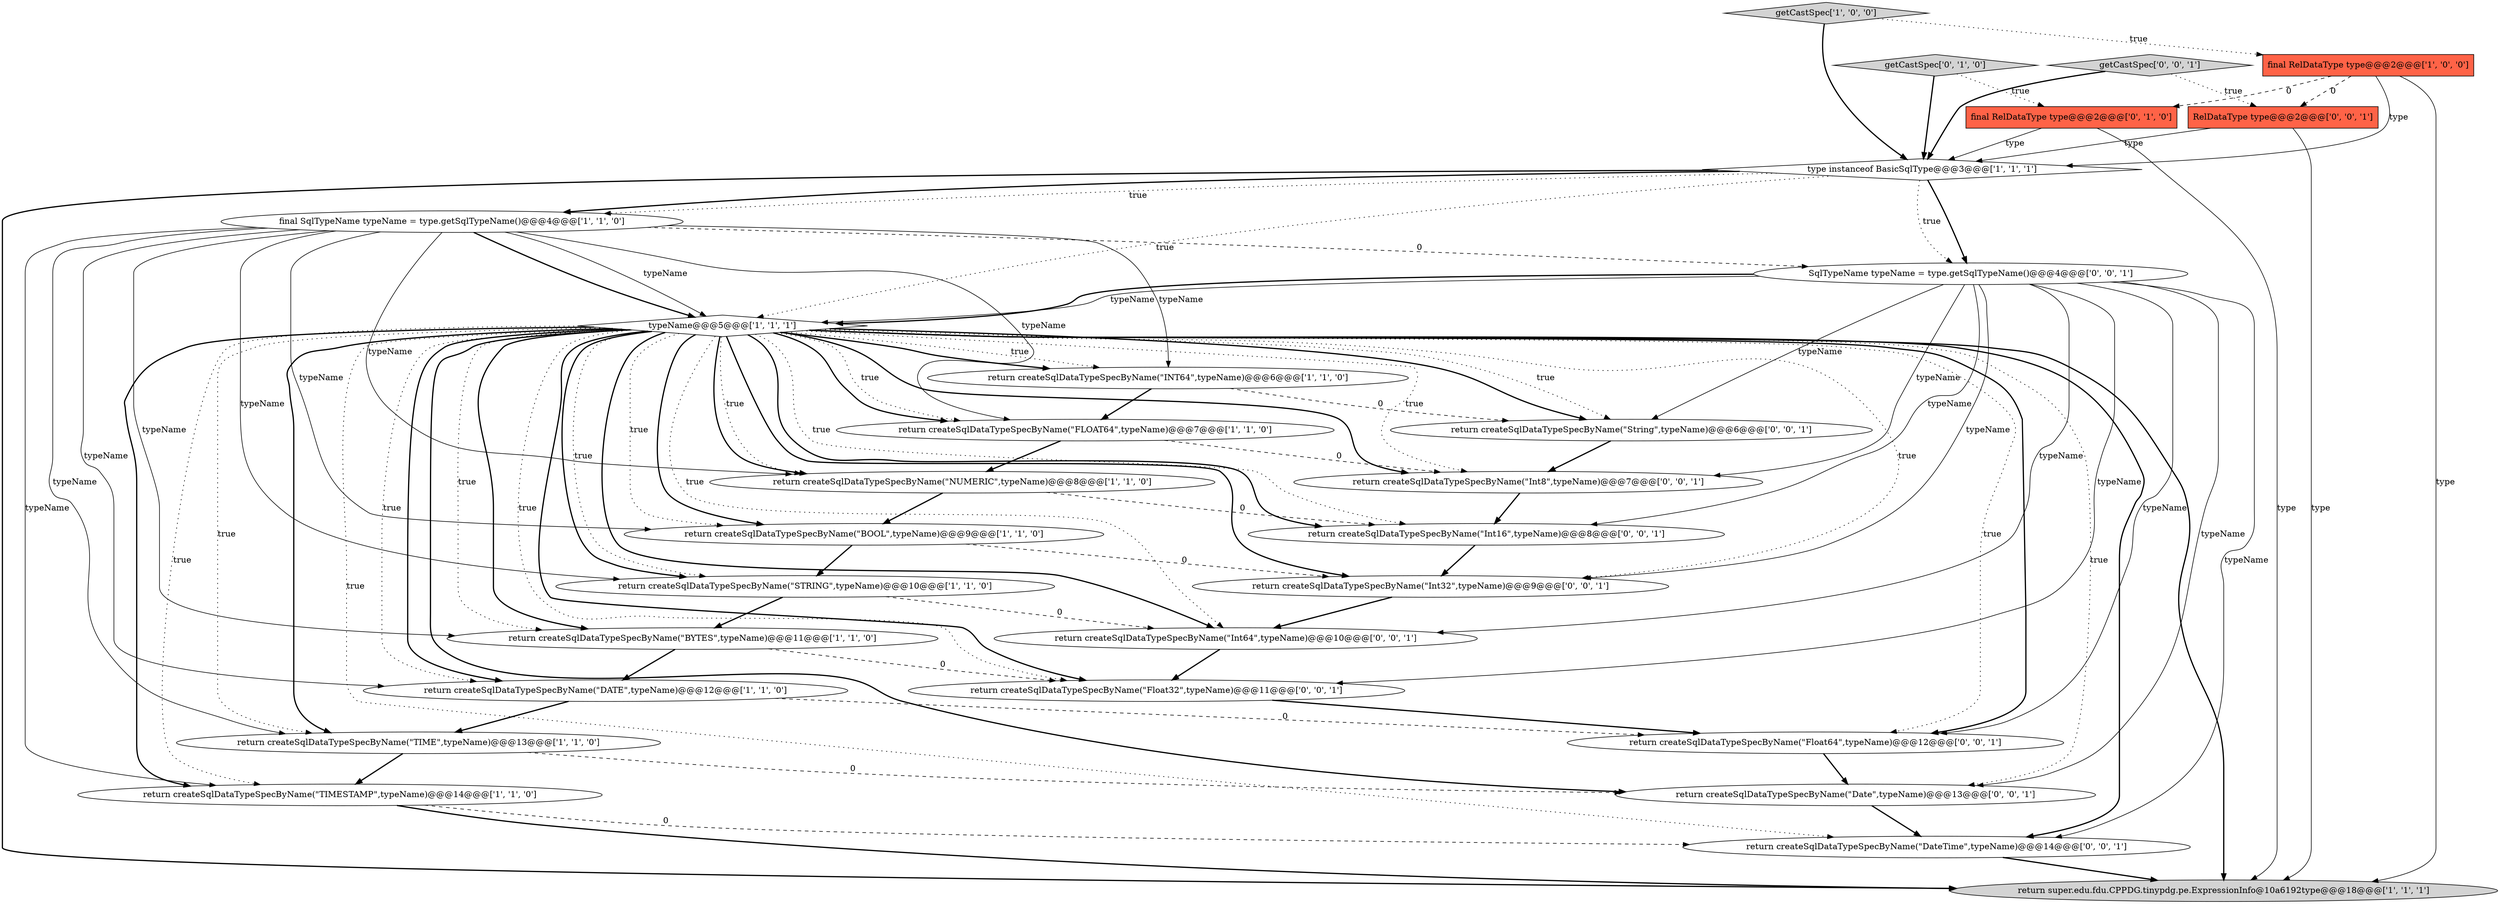 digraph {
18 [style = filled, label = "return createSqlDataTypeSpecByName(\"Int8\",typeName)@@@7@@@['0', '0', '1']", fillcolor = white, shape = ellipse image = "AAA0AAABBB3BBB"];
1 [style = filled, label = "return createSqlDataTypeSpecByName(\"TIMESTAMP\",typeName)@@@14@@@['1', '1', '0']", fillcolor = white, shape = ellipse image = "AAA0AAABBB1BBB"];
20 [style = filled, label = "return createSqlDataTypeSpecByName(\"DateTime\",typeName)@@@14@@@['0', '0', '1']", fillcolor = white, shape = ellipse image = "AAA0AAABBB3BBB"];
24 [style = filled, label = "SqlTypeName typeName = type.getSqlTypeName()@@@4@@@['0', '0', '1']", fillcolor = white, shape = ellipse image = "AAA0AAABBB3BBB"];
8 [style = filled, label = "type instanceof BasicSqlType@@@3@@@['1', '1', '1']", fillcolor = white, shape = diamond image = "AAA0AAABBB1BBB"];
22 [style = filled, label = "return createSqlDataTypeSpecByName(\"Int16\",typeName)@@@8@@@['0', '0', '1']", fillcolor = white, shape = ellipse image = "AAA0AAABBB3BBB"];
26 [style = filled, label = "getCastSpec['0', '0', '1']", fillcolor = lightgray, shape = diamond image = "AAA0AAABBB3BBB"];
11 [style = filled, label = "final RelDataType type@@@2@@@['1', '0', '0']", fillcolor = tomato, shape = box image = "AAA1AAABBB1BBB"];
25 [style = filled, label = "return createSqlDataTypeSpecByName(\"String\",typeName)@@@6@@@['0', '0', '1']", fillcolor = white, shape = ellipse image = "AAA0AAABBB3BBB"];
6 [style = filled, label = "getCastSpec['1', '0', '0']", fillcolor = lightgray, shape = diamond image = "AAA0AAABBB1BBB"];
15 [style = filled, label = "final RelDataType type@@@2@@@['0', '1', '0']", fillcolor = tomato, shape = box image = "AAA1AAABBB2BBB"];
5 [style = filled, label = "return createSqlDataTypeSpecByName(\"FLOAT64\",typeName)@@@7@@@['1', '1', '0']", fillcolor = white, shape = ellipse image = "AAA0AAABBB1BBB"];
14 [style = filled, label = "return createSqlDataTypeSpecByName(\"DATE\",typeName)@@@12@@@['1', '1', '0']", fillcolor = white, shape = ellipse image = "AAA0AAABBB1BBB"];
4 [style = filled, label = "return createSqlDataTypeSpecByName(\"NUMERIC\",typeName)@@@8@@@['1', '1', '0']", fillcolor = white, shape = ellipse image = "AAA0AAABBB1BBB"];
23 [style = filled, label = "RelDataType type@@@2@@@['0', '0', '1']", fillcolor = tomato, shape = box image = "AAA0AAABBB3BBB"];
17 [style = filled, label = "return createSqlDataTypeSpecByName(\"Float32\",typeName)@@@11@@@['0', '0', '1']", fillcolor = white, shape = ellipse image = "AAA0AAABBB3BBB"];
9 [style = filled, label = "return createSqlDataTypeSpecByName(\"INT64\",typeName)@@@6@@@['1', '1', '0']", fillcolor = white, shape = ellipse image = "AAA0AAABBB1BBB"];
7 [style = filled, label = "return super.edu.fdu.CPPDG.tinypdg.pe.ExpressionInfo@10a6192type@@@18@@@['1', '1', '1']", fillcolor = lightgray, shape = ellipse image = "AAA0AAABBB1BBB"];
2 [style = filled, label = "return createSqlDataTypeSpecByName(\"TIME\",typeName)@@@13@@@['1', '1', '0']", fillcolor = white, shape = ellipse image = "AAA0AAABBB1BBB"];
13 [style = filled, label = "typeName@@@5@@@['1', '1', '1']", fillcolor = white, shape = diamond image = "AAA0AAABBB1BBB"];
28 [style = filled, label = "return createSqlDataTypeSpecByName(\"Float64\",typeName)@@@12@@@['0', '0', '1']", fillcolor = white, shape = ellipse image = "AAA0AAABBB3BBB"];
19 [style = filled, label = "return createSqlDataTypeSpecByName(\"Date\",typeName)@@@13@@@['0', '0', '1']", fillcolor = white, shape = ellipse image = "AAA0AAABBB3BBB"];
0 [style = filled, label = "return createSqlDataTypeSpecByName(\"STRING\",typeName)@@@10@@@['1', '1', '0']", fillcolor = white, shape = ellipse image = "AAA0AAABBB1BBB"];
12 [style = filled, label = "final SqlTypeName typeName = type.getSqlTypeName()@@@4@@@['1', '1', '0']", fillcolor = white, shape = ellipse image = "AAA0AAABBB1BBB"];
27 [style = filled, label = "return createSqlDataTypeSpecByName(\"Int64\",typeName)@@@10@@@['0', '0', '1']", fillcolor = white, shape = ellipse image = "AAA0AAABBB3BBB"];
21 [style = filled, label = "return createSqlDataTypeSpecByName(\"Int32\",typeName)@@@9@@@['0', '0', '1']", fillcolor = white, shape = ellipse image = "AAA0AAABBB3BBB"];
3 [style = filled, label = "return createSqlDataTypeSpecByName(\"BOOL\",typeName)@@@9@@@['1', '1', '0']", fillcolor = white, shape = ellipse image = "AAA0AAABBB1BBB"];
10 [style = filled, label = "return createSqlDataTypeSpecByName(\"BYTES\",typeName)@@@11@@@['1', '1', '0']", fillcolor = white, shape = ellipse image = "AAA0AAABBB1BBB"];
16 [style = filled, label = "getCastSpec['0', '1', '0']", fillcolor = lightgray, shape = diamond image = "AAA0AAABBB2BBB"];
11->8 [style = solid, label="type"];
2->19 [style = dashed, label="0"];
13->28 [style = dotted, label="true"];
13->27 [style = dotted, label="true"];
23->8 [style = solid, label="type"];
13->20 [style = dotted, label="true"];
24->22 [style = solid, label="typeName"];
24->20 [style = solid, label="typeName"];
13->5 [style = dotted, label="true"];
13->10 [style = dotted, label="true"];
13->1 [style = bold, label=""];
13->17 [style = bold, label=""];
18->22 [style = bold, label=""];
13->21 [style = dotted, label="true"];
12->9 [style = solid, label="typeName"];
12->24 [style = dashed, label="0"];
27->17 [style = bold, label=""];
9->5 [style = bold, label=""];
13->22 [style = bold, label=""];
6->11 [style = dotted, label="true"];
13->14 [style = bold, label=""];
13->4 [style = dotted, label="true"];
13->9 [style = dotted, label="true"];
13->25 [style = bold, label=""];
13->17 [style = dotted, label="true"];
4->3 [style = bold, label=""];
24->13 [style = solid, label="typeName"];
13->3 [style = dotted, label="true"];
3->21 [style = dashed, label="0"];
10->14 [style = bold, label=""];
13->25 [style = dotted, label="true"];
12->14 [style = solid, label="typeName"];
19->20 [style = bold, label=""];
13->19 [style = dotted, label="true"];
26->23 [style = dotted, label="true"];
4->22 [style = dashed, label="0"];
0->27 [style = dashed, label="0"];
3->0 [style = bold, label=""];
8->12 [style = dotted, label="true"];
13->22 [style = dotted, label="true"];
15->7 [style = solid, label="type"];
24->25 [style = solid, label="typeName"];
13->0 [style = dotted, label="true"];
28->19 [style = bold, label=""];
13->5 [style = bold, label=""];
12->10 [style = solid, label="typeName"];
20->7 [style = bold, label=""];
24->21 [style = solid, label="typeName"];
13->18 [style = bold, label=""];
13->0 [style = bold, label=""];
24->13 [style = bold, label=""];
8->24 [style = bold, label=""];
24->27 [style = solid, label="typeName"];
13->10 [style = bold, label=""];
13->18 [style = dotted, label="true"];
16->8 [style = bold, label=""];
24->28 [style = solid, label="typeName"];
21->27 [style = bold, label=""];
14->28 [style = dashed, label="0"];
11->15 [style = dashed, label="0"];
12->0 [style = solid, label="typeName"];
2->1 [style = bold, label=""];
25->18 [style = bold, label=""];
12->3 [style = solid, label="typeName"];
11->23 [style = dashed, label="0"];
12->13 [style = solid, label="typeName"];
26->8 [style = bold, label=""];
1->7 [style = bold, label=""];
8->24 [style = dotted, label="true"];
13->2 [style = dotted, label="true"];
12->13 [style = bold, label=""];
13->19 [style = bold, label=""];
23->7 [style = solid, label="type"];
13->27 [style = bold, label=""];
12->1 [style = solid, label="typeName"];
5->4 [style = bold, label=""];
9->25 [style = dashed, label="0"];
12->4 [style = solid, label="typeName"];
10->17 [style = dashed, label="0"];
24->18 [style = solid, label="typeName"];
14->2 [style = bold, label=""];
8->13 [style = dotted, label="true"];
13->9 [style = bold, label=""];
13->14 [style = dotted, label="true"];
8->12 [style = bold, label=""];
12->2 [style = solid, label="typeName"];
16->15 [style = dotted, label="true"];
13->2 [style = bold, label=""];
15->8 [style = solid, label="type"];
24->19 [style = solid, label="typeName"];
11->7 [style = solid, label="type"];
22->21 [style = bold, label=""];
5->18 [style = dashed, label="0"];
8->7 [style = bold, label=""];
1->20 [style = dashed, label="0"];
24->17 [style = solid, label="typeName"];
13->1 [style = dotted, label="true"];
0->10 [style = bold, label=""];
17->28 [style = bold, label=""];
13->3 [style = bold, label=""];
13->7 [style = bold, label=""];
12->5 [style = solid, label="typeName"];
6->8 [style = bold, label=""];
13->21 [style = bold, label=""];
13->4 [style = bold, label=""];
13->28 [style = bold, label=""];
13->20 [style = bold, label=""];
}
